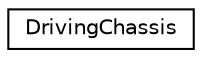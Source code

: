 digraph "Graphical Class Hierarchy"
{
  edge [fontname="Helvetica",fontsize="10",labelfontname="Helvetica",labelfontsize="10"];
  node [fontname="Helvetica",fontsize="10",shape=record];
  rankdir="LR";
  Node0 [label="DrivingChassis",height=0.2,width=0.4,color="black", fillcolor="white", style="filled",URL="$classDrivingChassis.html"];
}
